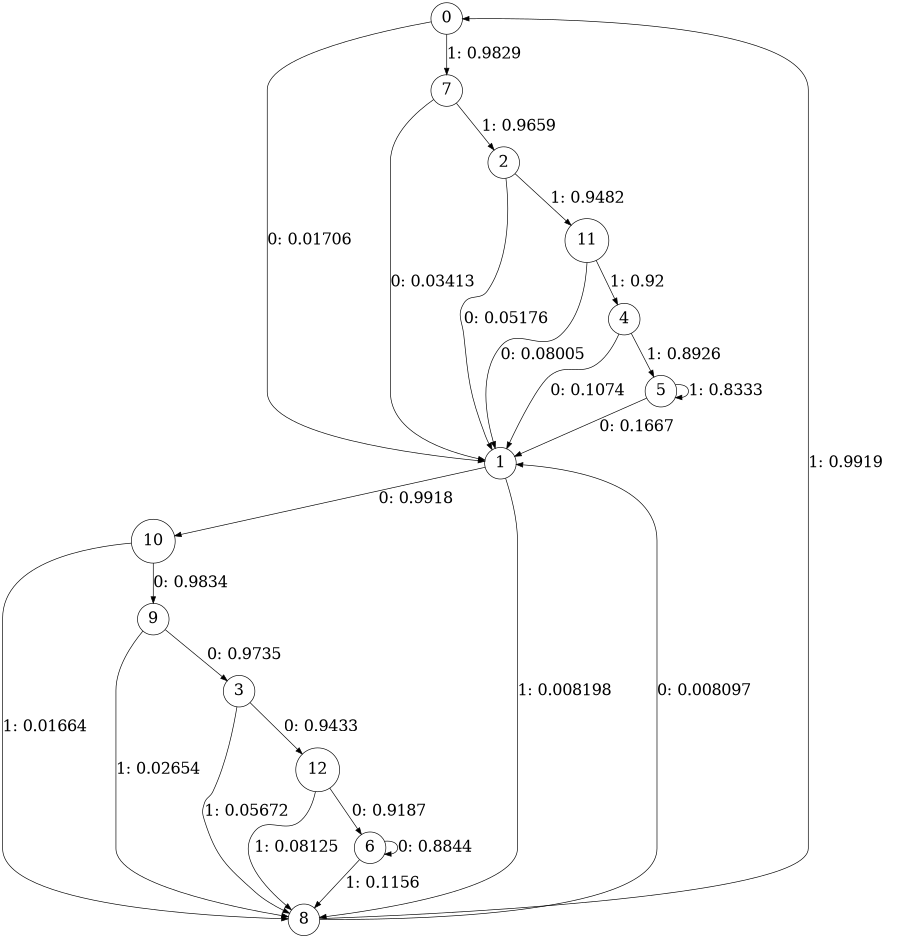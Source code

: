 digraph "ch3_face_source_L8" {
size = "6,8.5";
ratio = "fill";
node [shape = circle];
node [fontsize = 24];
edge [fontsize = 24];
0 -> 1 [label = "0: 0.01706  "];
0 -> 7 [label = "1: 0.9829   "];
1 -> 10 [label = "0: 0.9918   "];
1 -> 8 [label = "1: 0.008198  "];
2 -> 1 [label = "0: 0.05176  "];
2 -> 11 [label = "1: 0.9482   "];
3 -> 12 [label = "0: 0.9433   "];
3 -> 8 [label = "1: 0.05672  "];
4 -> 1 [label = "0: 0.1074   "];
4 -> 5 [label = "1: 0.8926   "];
5 -> 1 [label = "0: 0.1667   "];
5 -> 5 [label = "1: 0.8333   "];
6 -> 6 [label = "0: 0.8844   "];
6 -> 8 [label = "1: 0.1156   "];
7 -> 1 [label = "0: 0.03413  "];
7 -> 2 [label = "1: 0.9659   "];
8 -> 1 [label = "0: 0.008097  "];
8 -> 0 [label = "1: 0.9919   "];
9 -> 3 [label = "0: 0.9735   "];
9 -> 8 [label = "1: 0.02654  "];
10 -> 9 [label = "0: 0.9834   "];
10 -> 8 [label = "1: 0.01664  "];
11 -> 1 [label = "0: 0.08005  "];
11 -> 4 [label = "1: 0.92     "];
12 -> 6 [label = "0: 0.9187   "];
12 -> 8 [label = "1: 0.08125  "];
}